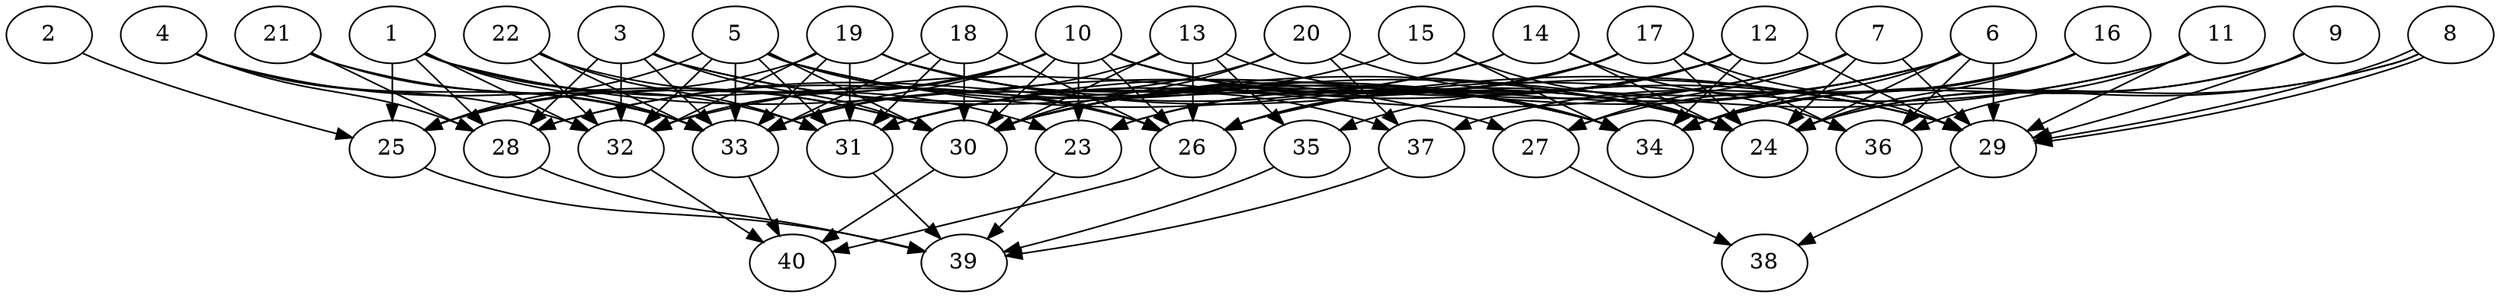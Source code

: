 // DAG automatically generated by daggen at Thu Oct  3 14:06:49 2019
// ./daggen --dot -n 40 --ccr 0.4 --fat 0.9 --regular 0.5 --density 0.6 --mindata 5242880 --maxdata 52428800 
digraph G {
  1 [size="127554560", alpha="0.05", expect_size="51021824"] 
  1 -> 25 [size ="51021824"]
  1 -> 26 [size ="51021824"]
  1 -> 27 [size ="51021824"]
  1 -> 28 [size ="51021824"]
  1 -> 31 [size ="51021824"]
  1 -> 32 [size ="51021824"]
  1 -> 33 [size ="51021824"]
  2 [size="76631040", alpha="0.17", expect_size="30652416"] 
  2 -> 25 [size ="30652416"]
  3 [size="32192000", alpha="0.15", expect_size="12876800"] 
  3 -> 24 [size ="12876800"]
  3 -> 28 [size ="12876800"]
  3 -> 30 [size ="12876800"]
  3 -> 32 [size ="12876800"]
  3 -> 33 [size ="12876800"]
  3 -> 34 [size ="12876800"]
  4 [size="98191360", alpha="0.18", expect_size="39276544"] 
  4 -> 28 [size ="39276544"]
  4 -> 30 [size ="39276544"]
  4 -> 32 [size ="39276544"]
  4 -> 33 [size ="39276544"]
  5 [size="88053760", alpha="0.06", expect_size="35221504"] 
  5 -> 25 [size ="35221504"]
  5 -> 26 [size ="35221504"]
  5 -> 29 [size ="35221504"]
  5 -> 30 [size ="35221504"]
  5 -> 31 [size ="35221504"]
  5 -> 32 [size ="35221504"]
  5 -> 33 [size ="35221504"]
  5 -> 34 [size ="35221504"]
  6 [size="73751040", alpha="0.04", expect_size="29500416"] 
  6 -> 24 [size ="29500416"]
  6 -> 26 [size ="29500416"]
  6 -> 29 [size ="29500416"]
  6 -> 30 [size ="29500416"]
  6 -> 31 [size ="29500416"]
  6 -> 34 [size ="29500416"]
  6 -> 36 [size ="29500416"]
  7 [size="114816000", alpha="0.07", expect_size="45926400"] 
  7 -> 24 [size ="45926400"]
  7 -> 27 [size ="45926400"]
  7 -> 29 [size ="45926400"]
  7 -> 30 [size ="45926400"]
  7 -> 32 [size ="45926400"]
  8 [size="55664640", alpha="0.17", expect_size="22265856"] 
  8 -> 24 [size ="22265856"]
  8 -> 29 [size ="22265856"]
  8 -> 29 [size ="22265856"]
  8 -> 34 [size ="22265856"]
  9 [size="118215680", alpha="0.20", expect_size="47286272"] 
  9 -> 24 [size ="47286272"]
  9 -> 29 [size ="47286272"]
  9 -> 34 [size ="47286272"]
  10 [size="52313600", alpha="0.01", expect_size="20925440"] 
  10 -> 23 [size ="20925440"]
  10 -> 24 [size ="20925440"]
  10 -> 25 [size ="20925440"]
  10 -> 26 [size ="20925440"]
  10 -> 29 [size ="20925440"]
  10 -> 30 [size ="20925440"]
  10 -> 32 [size ="20925440"]
  10 -> 33 [size ="20925440"]
  10 -> 34 [size ="20925440"]
  11 [size="91701760", alpha="0.14", expect_size="36680704"] 
  11 -> 26 [size ="36680704"]
  11 -> 29 [size ="36680704"]
  11 -> 30 [size ="36680704"]
  11 -> 36 [size ="36680704"]
  12 [size="121338880", alpha="0.18", expect_size="48535552"] 
  12 -> 23 [size ="48535552"]
  12 -> 26 [size ="48535552"]
  12 -> 29 [size ="48535552"]
  12 -> 30 [size ="48535552"]
  12 -> 34 [size ="48535552"]
  12 -> 35 [size ="48535552"]
  13 [size="105515520", alpha="0.01", expect_size="42206208"] 
  13 -> 26 [size ="42206208"]
  13 -> 30 [size ="42206208"]
  13 -> 33 [size ="42206208"]
  13 -> 34 [size ="42206208"]
  13 -> 35 [size ="42206208"]
  14 [size="76421120", alpha="0.00", expect_size="30568448"] 
  14 -> 24 [size ="30568448"]
  14 -> 28 [size ="30568448"]
  14 -> 31 [size ="30568448"]
  14 -> 36 [size ="30568448"]
  15 [size="66050560", alpha="0.15", expect_size="26420224"] 
  15 -> 24 [size ="26420224"]
  15 -> 28 [size ="26420224"]
  15 -> 34 [size ="26420224"]
  16 [size="99916800", alpha="0.11", expect_size="39966720"] 
  16 -> 24 [size ="39966720"]
  16 -> 27 [size ="39966720"]
  16 -> 34 [size ="39966720"]
  16 -> 37 [size ="39966720"]
  17 [size="126120960", alpha="0.17", expect_size="50448384"] 
  17 -> 23 [size ="50448384"]
  17 -> 24 [size ="50448384"]
  17 -> 26 [size ="50448384"]
  17 -> 29 [size ="50448384"]
  17 -> 30 [size ="50448384"]
  17 -> 31 [size ="50448384"]
  17 -> 36 [size ="50448384"]
  18 [size="46906880", alpha="0.11", expect_size="18762752"] 
  18 -> 26 [size ="18762752"]
  18 -> 30 [size ="18762752"]
  18 -> 31 [size ="18762752"]
  18 -> 33 [size ="18762752"]
  19 [size="28810240", alpha="0.01", expect_size="11524096"] 
  19 -> 25 [size ="11524096"]
  19 -> 29 [size ="11524096"]
  19 -> 31 [size ="11524096"]
  19 -> 32 [size ="11524096"]
  19 -> 33 [size ="11524096"]
  19 -> 34 [size ="11524096"]
  19 -> 37 [size ="11524096"]
  20 [size="28213760", alpha="0.18", expect_size="11285504"] 
  20 -> 24 [size ="11285504"]
  20 -> 30 [size ="11285504"]
  20 -> 33 [size ="11285504"]
  20 -> 37 [size ="11285504"]
  21 [size="35051520", alpha="0.13", expect_size="14020608"] 
  21 -> 28 [size ="14020608"]
  21 -> 30 [size ="14020608"]
  21 -> 33 [size ="14020608"]
  22 [size="119198720", alpha="0.20", expect_size="47679488"] 
  22 -> 23 [size ="47679488"]
  22 -> 31 [size ="47679488"]
  22 -> 32 [size ="47679488"]
  22 -> 33 [size ="47679488"]
  23 [size="106511360", alpha="0.09", expect_size="42604544"] 
  23 -> 39 [size ="42604544"]
  24 [size="110922240", alpha="0.14", expect_size="44368896"] 
  25 [size="112440320", alpha="0.10", expect_size="44976128"] 
  25 -> 39 [size ="44976128"]
  26 [size="83768320", alpha="0.18", expect_size="33507328"] 
  26 -> 40 [size ="33507328"]
  27 [size="28490240", alpha="0.02", expect_size="11396096"] 
  27 -> 38 [size ="11396096"]
  28 [size="127976960", alpha="0.14", expect_size="51190784"] 
  28 -> 39 [size ="51190784"]
  29 [size="77281280", alpha="0.03", expect_size="30912512"] 
  29 -> 38 [size ="30912512"]
  30 [size="84334080", alpha="0.19", expect_size="33733632"] 
  30 -> 40 [size ="33733632"]
  31 [size="69632000", alpha="0.08", expect_size="27852800"] 
  31 -> 39 [size ="27852800"]
  32 [size="29657600", alpha="0.16", expect_size="11863040"] 
  32 -> 40 [size ="11863040"]
  33 [size="27942400", alpha="0.20", expect_size="11176960"] 
  33 -> 40 [size ="11176960"]
  34 [size="83566080", alpha="0.14", expect_size="33426432"] 
  35 [size="45685760", alpha="0.17", expect_size="18274304"] 
  35 -> 39 [size ="18274304"]
  36 [size="107217920", alpha="0.15", expect_size="42887168"] 
  37 [size="92874240", alpha="0.12", expect_size="37149696"] 
  37 -> 39 [size ="37149696"]
  38 [size="104368640", alpha="0.14", expect_size="41747456"] 
  39 [size="66291200", alpha="0.20", expect_size="26516480"] 
  40 [size="83755520", alpha="0.08", expect_size="33502208"] 
}
